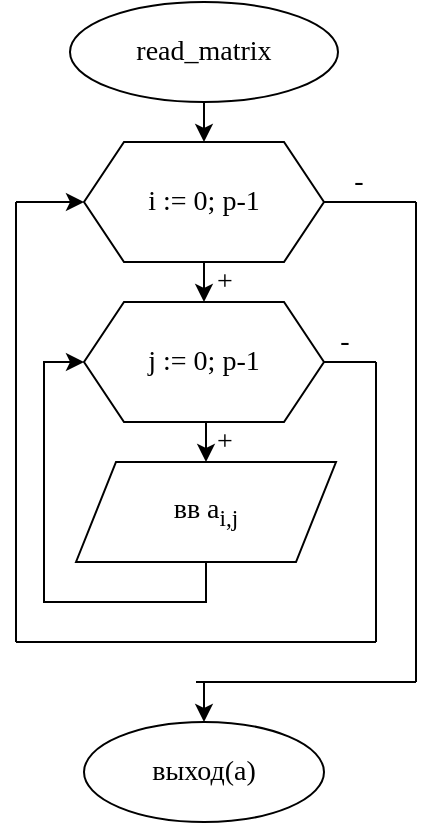 <mxfile version="13.7.9" type="device"><diagram id="C5RBs43oDa-KdzZeNtuy" name="Page-1"><mxGraphModel dx="1086" dy="806" grid="1" gridSize="10" guides="1" tooltips="1" connect="1" arrows="1" fold="1" page="1" pageScale="1" pageWidth="827" pageHeight="1169" math="0" shadow="0"><root><mxCell id="WIyWlLk6GJQsqaUBKTNV-0"/><mxCell id="WIyWlLk6GJQsqaUBKTNV-1" parent="WIyWlLk6GJQsqaUBKTNV-0"/><mxCell id="BcfjLc56BeFVK-mAaaPT-22" style="edgeStyle=orthogonalEdgeStyle;rounded=0;orthogonalLoop=1;jettySize=auto;html=1;exitX=0.5;exitY=1;exitDx=0;exitDy=0;entryX=0.5;entryY=0;entryDx=0;entryDy=0;fontFamily=Lucida Console;fontSize=14;" parent="WIyWlLk6GJQsqaUBKTNV-1" source="BcfjLc56BeFVK-mAaaPT-0" target="BcfjLc56BeFVK-mAaaPT-1" edge="1"><mxGeometry relative="1" as="geometry"/></mxCell><mxCell id="BcfjLc56BeFVK-mAaaPT-0" value="read_matrix" style="ellipse;whiteSpace=wrap;html=1;fontSize=14;fontFamily=Lucida Console;" parent="WIyWlLk6GJQsqaUBKTNV-1" vertex="1"><mxGeometry x="347" width="134" height="50" as="geometry"/></mxCell><mxCell id="BcfjLc56BeFVK-mAaaPT-3" style="edgeStyle=orthogonalEdgeStyle;rounded=0;orthogonalLoop=1;jettySize=auto;html=1;exitX=0.5;exitY=1;exitDx=0;exitDy=0;entryX=0.5;entryY=0;entryDx=0;entryDy=0;fontFamily=Lucida Console;fontSize=14;" parent="WIyWlLk6GJQsqaUBKTNV-1" source="BcfjLc56BeFVK-mAaaPT-1" target="BcfjLc56BeFVK-mAaaPT-2" edge="1"><mxGeometry relative="1" as="geometry"/></mxCell><mxCell id="BcfjLc56BeFVK-mAaaPT-1" value="i := 0; p-1" style="shape=hexagon;perimeter=hexagonPerimeter2;whiteSpace=wrap;html=1;fixedSize=1;fontSize=14;fontFamily=Lucida Console;" parent="WIyWlLk6GJQsqaUBKTNV-1" vertex="1"><mxGeometry x="354" y="70" width="120" height="60" as="geometry"/></mxCell><mxCell id="BcfjLc56BeFVK-mAaaPT-5" style="edgeStyle=orthogonalEdgeStyle;rounded=0;orthogonalLoop=1;jettySize=auto;html=1;exitX=0.5;exitY=1;exitDx=0;exitDy=0;entryX=0.5;entryY=0;entryDx=0;entryDy=0;fontFamily=Lucida Console;fontSize=14;" parent="WIyWlLk6GJQsqaUBKTNV-1" source="BcfjLc56BeFVK-mAaaPT-2" target="BcfjLc56BeFVK-mAaaPT-4" edge="1"><mxGeometry relative="1" as="geometry"/></mxCell><mxCell id="BcfjLc56BeFVK-mAaaPT-2" value="j := 0; p-1" style="shape=hexagon;perimeter=hexagonPerimeter2;whiteSpace=wrap;html=1;fixedSize=1;fontSize=14;fontFamily=Lucida Console;" parent="WIyWlLk6GJQsqaUBKTNV-1" vertex="1"><mxGeometry x="354" y="150" width="120" height="60" as="geometry"/></mxCell><mxCell id="BcfjLc56BeFVK-mAaaPT-6" style="edgeStyle=orthogonalEdgeStyle;rounded=0;orthogonalLoop=1;jettySize=auto;html=1;exitX=0.5;exitY=1;exitDx=0;exitDy=0;entryX=0;entryY=0.5;entryDx=0;entryDy=0;fontFamily=Lucida Console;fontSize=14;" parent="WIyWlLk6GJQsqaUBKTNV-1" source="BcfjLc56BeFVK-mAaaPT-4" target="BcfjLc56BeFVK-mAaaPT-2" edge="1"><mxGeometry relative="1" as="geometry"/></mxCell><mxCell id="BcfjLc56BeFVK-mAaaPT-4" value="вв a&lt;sub&gt;i,j&lt;/sub&gt;" style="shape=parallelogram;perimeter=parallelogramPerimeter;whiteSpace=wrap;html=1;fixedSize=1;fontFamily=Lucida Console;fontSize=14;" parent="WIyWlLk6GJQsqaUBKTNV-1" vertex="1"><mxGeometry x="350" y="230" width="130" height="50" as="geometry"/></mxCell><mxCell id="BcfjLc56BeFVK-mAaaPT-8" value="" style="endArrow=none;html=1;fontFamily=Lucida Console;fontSize=14;entryX=1;entryY=0.5;entryDx=0;entryDy=0;" parent="WIyWlLk6GJQsqaUBKTNV-1" target="BcfjLc56BeFVK-mAaaPT-2" edge="1"><mxGeometry width="50" height="50" relative="1" as="geometry"><mxPoint x="500" y="180" as="sourcePoint"/><mxPoint x="440" y="370" as="targetPoint"/></mxGeometry></mxCell><mxCell id="BcfjLc56BeFVK-mAaaPT-9" value="" style="endArrow=none;html=1;fontFamily=Lucida Console;fontSize=14;" parent="WIyWlLk6GJQsqaUBKTNV-1" edge="1"><mxGeometry width="50" height="50" relative="1" as="geometry"><mxPoint x="500" y="320" as="sourcePoint"/><mxPoint x="500" y="180" as="targetPoint"/></mxGeometry></mxCell><mxCell id="BcfjLc56BeFVK-mAaaPT-10" value="" style="endArrow=none;html=1;fontFamily=Lucida Console;fontSize=14;" parent="WIyWlLk6GJQsqaUBKTNV-1" edge="1"><mxGeometry width="50" height="50" relative="1" as="geometry"><mxPoint x="320" y="320" as="sourcePoint"/><mxPoint x="500" y="320" as="targetPoint"/></mxGeometry></mxCell><mxCell id="BcfjLc56BeFVK-mAaaPT-11" value="" style="endArrow=none;html=1;fontFamily=Lucida Console;fontSize=14;" parent="WIyWlLk6GJQsqaUBKTNV-1" edge="1"><mxGeometry width="50" height="50" relative="1" as="geometry"><mxPoint x="320" y="100" as="sourcePoint"/><mxPoint x="320" y="320" as="targetPoint"/></mxGeometry></mxCell><mxCell id="BcfjLc56BeFVK-mAaaPT-12" value="" style="endArrow=classic;html=1;fontFamily=Lucida Console;fontSize=14;entryX=0;entryY=0.5;entryDx=0;entryDy=0;" parent="WIyWlLk6GJQsqaUBKTNV-1" target="BcfjLc56BeFVK-mAaaPT-1" edge="1"><mxGeometry width="50" height="50" relative="1" as="geometry"><mxPoint x="320" y="100" as="sourcePoint"/><mxPoint x="440" y="370" as="targetPoint"/></mxGeometry></mxCell><mxCell id="BcfjLc56BeFVK-mAaaPT-14" value="" style="endArrow=none;html=1;fontFamily=Lucida Console;fontSize=14;entryX=1;entryY=0.5;entryDx=0;entryDy=0;" parent="WIyWlLk6GJQsqaUBKTNV-1" target="BcfjLc56BeFVK-mAaaPT-1" edge="1"><mxGeometry width="50" height="50" relative="1" as="geometry"><mxPoint x="520" y="100" as="sourcePoint"/><mxPoint x="440" y="370" as="targetPoint"/></mxGeometry></mxCell><mxCell id="BcfjLc56BeFVK-mAaaPT-15" value="" style="endArrow=none;html=1;fontFamily=Lucida Console;fontSize=14;" parent="WIyWlLk6GJQsqaUBKTNV-1" edge="1"><mxGeometry width="50" height="50" relative="1" as="geometry"><mxPoint x="520" y="340" as="sourcePoint"/><mxPoint x="520" y="100" as="targetPoint"/></mxGeometry></mxCell><mxCell id="BcfjLc56BeFVK-mAaaPT-16" value="" style="endArrow=none;html=1;fontFamily=Lucida Console;fontSize=14;" parent="WIyWlLk6GJQsqaUBKTNV-1" edge="1"><mxGeometry width="50" height="50" relative="1" as="geometry"><mxPoint x="410" y="340" as="sourcePoint"/><mxPoint x="520" y="340" as="targetPoint"/></mxGeometry></mxCell><mxCell id="BcfjLc56BeFVK-mAaaPT-17" value="" style="endArrow=classic;html=1;fontFamily=Lucida Console;fontSize=14;entryX=0.5;entryY=0;entryDx=0;entryDy=0;" parent="WIyWlLk6GJQsqaUBKTNV-1" target="BcfjLc56BeFVK-mAaaPT-23" edge="1"><mxGeometry width="50" height="50" relative="1" as="geometry"><mxPoint x="414" y="340" as="sourcePoint"/><mxPoint x="410" y="360" as="targetPoint"/></mxGeometry></mxCell><mxCell id="BcfjLc56BeFVK-mAaaPT-18" value="+" style="text;html=1;align=center;verticalAlign=middle;resizable=0;points=[];autosize=1;fontSize=14;fontFamily=Lucida Console;" parent="WIyWlLk6GJQsqaUBKTNV-1" vertex="1"><mxGeometry x="414" y="130" width="20" height="20" as="geometry"/></mxCell><mxCell id="BcfjLc56BeFVK-mAaaPT-19" value="+" style="text;html=1;align=center;verticalAlign=middle;resizable=0;points=[];autosize=1;fontSize=14;fontFamily=Lucida Console;" parent="WIyWlLk6GJQsqaUBKTNV-1" vertex="1"><mxGeometry x="414" y="210" width="20" height="20" as="geometry"/></mxCell><mxCell id="BcfjLc56BeFVK-mAaaPT-20" value="-" style="text;html=1;align=center;verticalAlign=middle;resizable=0;points=[];autosize=1;fontSize=14;fontFamily=Lucida Console;" parent="WIyWlLk6GJQsqaUBKTNV-1" vertex="1"><mxGeometry x="481" y="80" width="20" height="20" as="geometry"/></mxCell><mxCell id="BcfjLc56BeFVK-mAaaPT-21" value="-" style="text;html=1;align=center;verticalAlign=middle;resizable=0;points=[];autosize=1;fontSize=14;fontFamily=Lucida Console;" parent="WIyWlLk6GJQsqaUBKTNV-1" vertex="1"><mxGeometry x="474" y="160" width="20" height="20" as="geometry"/></mxCell><mxCell id="BcfjLc56BeFVK-mAaaPT-23" value="выход(a)" style="ellipse;whiteSpace=wrap;html=1;fontFamily=Lucida Console;fontSize=14;" parent="WIyWlLk6GJQsqaUBKTNV-1" vertex="1"><mxGeometry x="354" y="360" width="120" height="50" as="geometry"/></mxCell></root></mxGraphModel></diagram></mxfile>